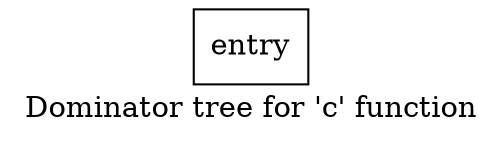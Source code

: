 digraph "Dominator tree for 'c' function" {
	label="Dominator tree for 'c' function";

	Node0x16c2cd0 [shape=record,label="{entry}"];
}
